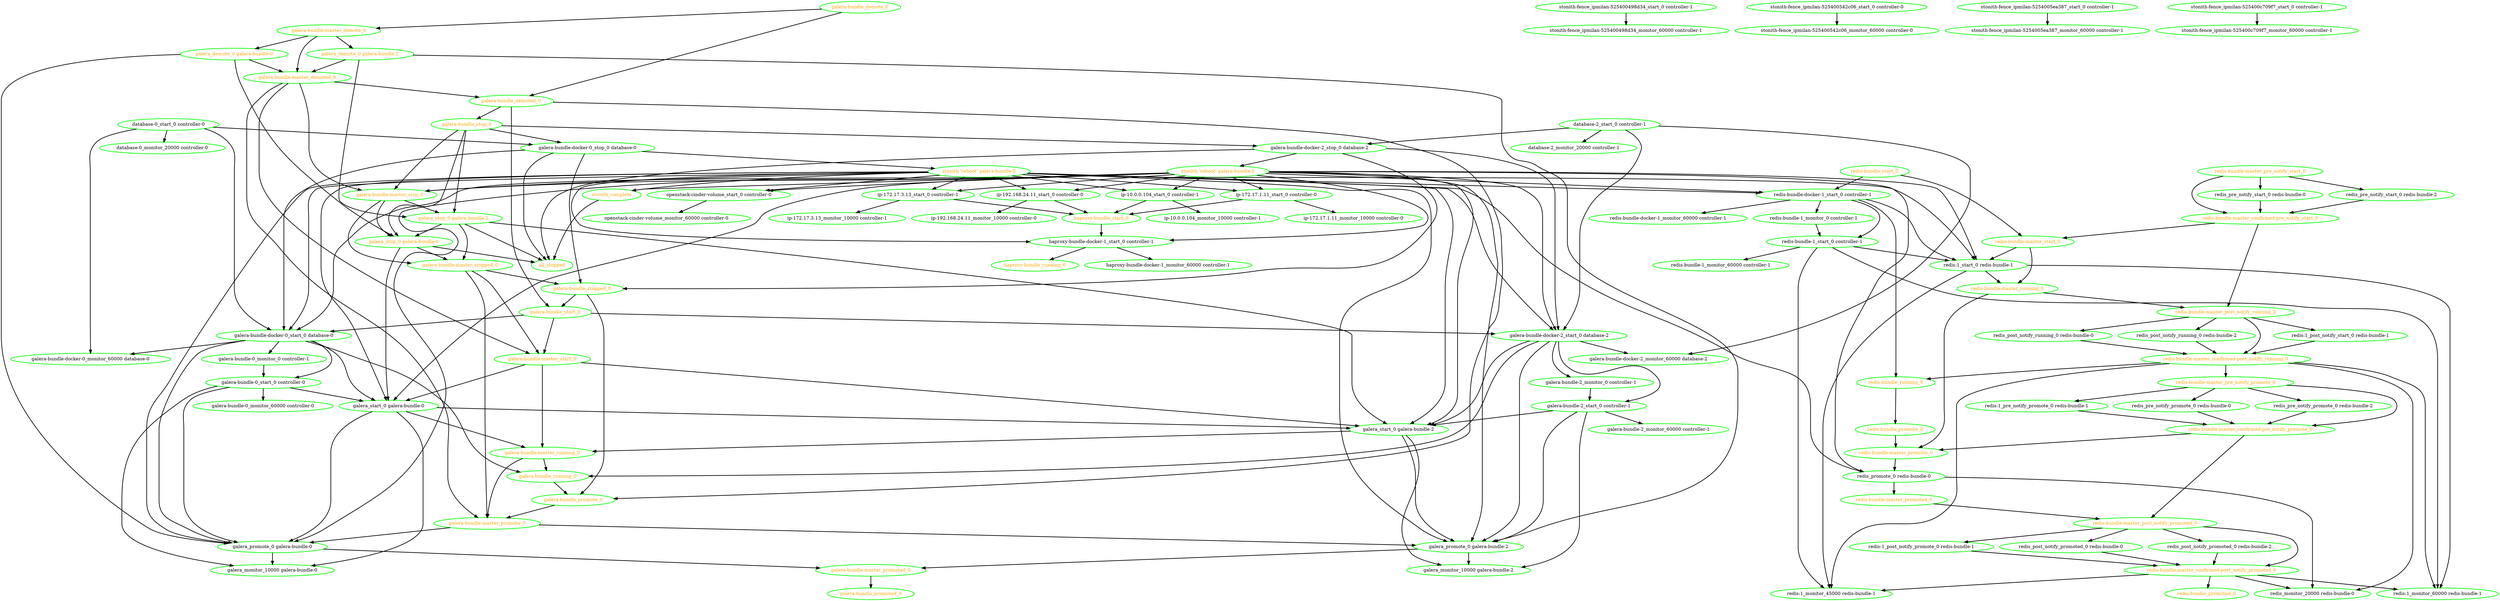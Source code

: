 digraph "g" {
"all_stopped" [ style=bold color="green" fontcolor="orange"]
"database-0_monitor_20000 controller-0" [ style=bold color="green" fontcolor="black"]
"database-0_start_0 controller-0" -> "database-0_monitor_20000 controller-0" [ style = bold]
"database-0_start_0 controller-0" -> "galera-bundle-docker-0_monitor_60000 database-0" [ style = bold]
"database-0_start_0 controller-0" -> "galera-bundle-docker-0_start_0 database-0" [ style = bold]
"database-0_start_0 controller-0" -> "galera-bundle-docker-0_stop_0 database-0" [ style = bold]
"database-0_start_0 controller-0" [ style=bold color="green" fontcolor="black"]
"database-2_monitor_20000 controller-1" [ style=bold color="green" fontcolor="black"]
"database-2_start_0 controller-1" -> "database-2_monitor_20000 controller-1" [ style = bold]
"database-2_start_0 controller-1" -> "galera-bundle-docker-2_monitor_60000 database-2" [ style = bold]
"database-2_start_0 controller-1" -> "galera-bundle-docker-2_start_0 database-2" [ style = bold]
"database-2_start_0 controller-1" -> "galera-bundle-docker-2_stop_0 database-2" [ style = bold]
"database-2_start_0 controller-1" [ style=bold color="green" fontcolor="black"]
"galera-bundle-0_monitor_0 controller-1" -> "galera-bundle-0_start_0 controller-0" [ style = bold]
"galera-bundle-0_monitor_0 controller-1" [ style=bold color="green" fontcolor="black"]
"galera-bundle-0_monitor_60000 controller-0" [ style=bold color="green" fontcolor="black"]
"galera-bundle-0_start_0 controller-0" -> "galera-bundle-0_monitor_60000 controller-0" [ style = bold]
"galera-bundle-0_start_0 controller-0" -> "galera_monitor_10000 galera-bundle-0" [ style = bold]
"galera-bundle-0_start_0 controller-0" -> "galera_promote_0 galera-bundle-0" [ style = bold]
"galera-bundle-0_start_0 controller-0" -> "galera_start_0 galera-bundle-0" [ style = bold]
"galera-bundle-0_start_0 controller-0" [ style=bold color="green" fontcolor="black"]
"galera-bundle-2_monitor_0 controller-1" -> "galera-bundle-2_start_0 controller-1" [ style = bold]
"galera-bundle-2_monitor_0 controller-1" [ style=bold color="green" fontcolor="black"]
"galera-bundle-2_monitor_60000 controller-1" [ style=bold color="green" fontcolor="black"]
"galera-bundle-2_start_0 controller-1" -> "galera-bundle-2_monitor_60000 controller-1" [ style = bold]
"galera-bundle-2_start_0 controller-1" -> "galera_monitor_10000 galera-bundle-2" [ style = bold]
"galera-bundle-2_start_0 controller-1" -> "galera_promote_0 galera-bundle-2" [ style = bold]
"galera-bundle-2_start_0 controller-1" -> "galera_start_0 galera-bundle-2" [ style = bold]
"galera-bundle-2_start_0 controller-1" [ style=bold color="green" fontcolor="black"]
"galera-bundle-docker-0_monitor_60000 database-0" [ style=bold color="green" fontcolor="black"]
"galera-bundle-docker-0_start_0 database-0" -> "galera-bundle-0_monitor_0 controller-1" [ style = bold]
"galera-bundle-docker-0_start_0 database-0" -> "galera-bundle-0_start_0 controller-0" [ style = bold]
"galera-bundle-docker-0_start_0 database-0" -> "galera-bundle-docker-0_monitor_60000 database-0" [ style = bold]
"galera-bundle-docker-0_start_0 database-0" -> "galera-bundle_running_0" [ style = bold]
"galera-bundle-docker-0_start_0 database-0" -> "galera_promote_0 galera-bundle-0" [ style = bold]
"galera-bundle-docker-0_start_0 database-0" -> "galera_start_0 galera-bundle-0" [ style = bold]
"galera-bundle-docker-0_start_0 database-0" [ style=bold color="green" fontcolor="black"]
"galera-bundle-docker-0_stop_0 database-0" -> "all_stopped" [ style = bold]
"galera-bundle-docker-0_stop_0 database-0" -> "galera-bundle-docker-0_start_0 database-0" [ style = bold]
"galera-bundle-docker-0_stop_0 database-0" -> "galera-bundle_stopped_0" [ style = bold]
"galera-bundle-docker-0_stop_0 database-0" -> "stonith 'reboot' galera-bundle-0" [ style = bold]
"galera-bundle-docker-0_stop_0 database-0" [ style=bold color="green" fontcolor="black"]
"galera-bundle-docker-2_monitor_60000 database-2" [ style=bold color="green" fontcolor="black"]
"galera-bundle-docker-2_start_0 database-2" -> "galera-bundle-2_monitor_0 controller-1" [ style = bold]
"galera-bundle-docker-2_start_0 database-2" -> "galera-bundle-2_start_0 controller-1" [ style = bold]
"galera-bundle-docker-2_start_0 database-2" -> "galera-bundle-docker-2_monitor_60000 database-2" [ style = bold]
"galera-bundle-docker-2_start_0 database-2" -> "galera-bundle_running_0" [ style = bold]
"galera-bundle-docker-2_start_0 database-2" -> "galera_promote_0 galera-bundle-2" [ style = bold]
"galera-bundle-docker-2_start_0 database-2" -> "galera_start_0 galera-bundle-2" [ style = bold]
"galera-bundle-docker-2_start_0 database-2" [ style=bold color="green" fontcolor="black"]
"galera-bundle-docker-2_stop_0 database-2" -> "all_stopped" [ style = bold]
"galera-bundle-docker-2_stop_0 database-2" -> "galera-bundle-docker-2_start_0 database-2" [ style = bold]
"galera-bundle-docker-2_stop_0 database-2" -> "galera-bundle_stopped_0" [ style = bold]
"galera-bundle-docker-2_stop_0 database-2" -> "stonith 'reboot' galera-bundle-2" [ style = bold]
"galera-bundle-docker-2_stop_0 database-2" [ style=bold color="green" fontcolor="black"]
"galera-bundle-master_demote_0" -> "galera-bundle-master_demoted_0" [ style = bold]
"galera-bundle-master_demote_0" -> "galera_demote_0 galera-bundle-0" [ style = bold]
"galera-bundle-master_demote_0" -> "galera_demote_0 galera-bundle-2" [ style = bold]
"galera-bundle-master_demote_0" [ style=bold color="green" fontcolor="orange"]
"galera-bundle-master_demoted_0" -> "galera-bundle-master_promote_0" [ style = bold]
"galera-bundle-master_demoted_0" -> "galera-bundle-master_start_0" [ style = bold]
"galera-bundle-master_demoted_0" -> "galera-bundle-master_stop_0" [ style = bold]
"galera-bundle-master_demoted_0" -> "galera-bundle_demoted_0" [ style = bold]
"galera-bundle-master_demoted_0" [ style=bold color="green" fontcolor="orange"]
"galera-bundle-master_promote_0" -> "galera_promote_0 galera-bundle-0" [ style = bold]
"galera-bundle-master_promote_0" -> "galera_promote_0 galera-bundle-2" [ style = bold]
"galera-bundle-master_promote_0" [ style=bold color="green" fontcolor="orange"]
"galera-bundle-master_promoted_0" -> "galera-bundle_promoted_0" [ style = bold]
"galera-bundle-master_promoted_0" [ style=bold color="green" fontcolor="orange"]
"galera-bundle-master_running_0" -> "galera-bundle-master_promote_0" [ style = bold]
"galera-bundle-master_running_0" -> "galera-bundle_running_0" [ style = bold]
"galera-bundle-master_running_0" [ style=bold color="green" fontcolor="orange"]
"galera-bundle-master_start_0" -> "galera-bundle-master_running_0" [ style = bold]
"galera-bundle-master_start_0" -> "galera_start_0 galera-bundle-0" [ style = bold]
"galera-bundle-master_start_0" -> "galera_start_0 galera-bundle-2" [ style = bold]
"galera-bundle-master_start_0" [ style=bold color="green" fontcolor="orange"]
"galera-bundle-master_stop_0" -> "galera-bundle-master_stopped_0" [ style = bold]
"galera-bundle-master_stop_0" -> "galera_stop_0 galera-bundle-0" [ style = bold]
"galera-bundle-master_stop_0" -> "galera_stop_0 galera-bundle-2" [ style = bold]
"galera-bundle-master_stop_0" [ style=bold color="green" fontcolor="orange"]
"galera-bundle-master_stopped_0" -> "galera-bundle-master_promote_0" [ style = bold]
"galera-bundle-master_stopped_0" -> "galera-bundle-master_start_0" [ style = bold]
"galera-bundle-master_stopped_0" -> "galera-bundle_stopped_0" [ style = bold]
"galera-bundle-master_stopped_0" [ style=bold color="green" fontcolor="orange"]
"galera-bundle_demote_0" -> "galera-bundle-master_demote_0" [ style = bold]
"galera-bundle_demote_0" -> "galera-bundle_demoted_0" [ style = bold]
"galera-bundle_demote_0" [ style=bold color="green" fontcolor="orange"]
"galera-bundle_demoted_0" -> "galera-bundle_promote_0" [ style = bold]
"galera-bundle_demoted_0" -> "galera-bundle_start_0" [ style = bold]
"galera-bundle_demoted_0" -> "galera-bundle_stop_0" [ style = bold]
"galera-bundle_demoted_0" [ style=bold color="green" fontcolor="orange"]
"galera-bundle_promote_0" -> "galera-bundle-master_promote_0" [ style = bold]
"galera-bundle_promote_0" [ style=bold color="green" fontcolor="orange"]
"galera-bundle_promoted_0" [ style=bold color="green" fontcolor="orange"]
"galera-bundle_running_0" -> "galera-bundle_promote_0" [ style = bold]
"galera-bundle_running_0" [ style=bold color="green" fontcolor="orange"]
"galera-bundle_start_0" -> "galera-bundle-docker-0_start_0 database-0" [ style = bold]
"galera-bundle_start_0" -> "galera-bundle-docker-2_start_0 database-2" [ style = bold]
"galera-bundle_start_0" -> "galera-bundle-master_start_0" [ style = bold]
"galera-bundle_start_0" [ style=bold color="green" fontcolor="orange"]
"galera-bundle_stop_0" -> "galera-bundle-docker-0_stop_0 database-0" [ style = bold]
"galera-bundle_stop_0" -> "galera-bundle-docker-2_stop_0 database-2" [ style = bold]
"galera-bundle_stop_0" -> "galera-bundle-master_stop_0" [ style = bold]
"galera-bundle_stop_0" -> "galera_stop_0 galera-bundle-0" [ style = bold]
"galera-bundle_stop_0" -> "galera_stop_0 galera-bundle-2" [ style = bold]
"galera-bundle_stop_0" [ style=bold color="green" fontcolor="orange"]
"galera-bundle_stopped_0" -> "galera-bundle_promote_0" [ style = bold]
"galera-bundle_stopped_0" -> "galera-bundle_start_0" [ style = bold]
"galera-bundle_stopped_0" [ style=bold color="green" fontcolor="orange"]
"galera_demote_0 galera-bundle-0" -> "galera-bundle-master_demoted_0" [ style = bold]
"galera_demote_0 galera-bundle-0" -> "galera_promote_0 galera-bundle-0" [ style = bold]
"galera_demote_0 galera-bundle-0" -> "galera_stop_0 galera-bundle-0" [ style = bold]
"galera_demote_0 galera-bundle-0" [ style=bold color="green" fontcolor="orange"]
"galera_demote_0 galera-bundle-2" -> "galera-bundle-master_demoted_0" [ style = bold]
"galera_demote_0 galera-bundle-2" -> "galera_promote_0 galera-bundle-2" [ style = bold]
"galera_demote_0 galera-bundle-2" -> "galera_stop_0 galera-bundle-2" [ style = bold]
"galera_demote_0 galera-bundle-2" [ style=bold color="green" fontcolor="orange"]
"galera_monitor_10000 galera-bundle-0" [ style=bold color="green" fontcolor="black"]
"galera_monitor_10000 galera-bundle-2" [ style=bold color="green" fontcolor="black"]
"galera_promote_0 galera-bundle-0" -> "galera-bundle-master_promoted_0" [ style = bold]
"galera_promote_0 galera-bundle-0" -> "galera_monitor_10000 galera-bundle-0" [ style = bold]
"galera_promote_0 galera-bundle-0" [ style=bold color="green" fontcolor="black"]
"galera_promote_0 galera-bundle-2" -> "galera-bundle-master_promoted_0" [ style = bold]
"galera_promote_0 galera-bundle-2" -> "galera_monitor_10000 galera-bundle-2" [ style = bold]
"galera_promote_0 galera-bundle-2" [ style=bold color="green" fontcolor="black"]
"galera_start_0 galera-bundle-0" -> "galera-bundle-master_running_0" [ style = bold]
"galera_start_0 galera-bundle-0" -> "galera_monitor_10000 galera-bundle-0" [ style = bold]
"galera_start_0 galera-bundle-0" -> "galera_promote_0 galera-bundle-0" [ style = bold]
"galera_start_0 galera-bundle-0" -> "galera_start_0 galera-bundle-2" [ style = bold]
"galera_start_0 galera-bundle-0" [ style=bold color="green" fontcolor="black"]
"galera_start_0 galera-bundle-2" -> "galera-bundle-master_running_0" [ style = bold]
"galera_start_0 galera-bundle-2" -> "galera_monitor_10000 galera-bundle-2" [ style = bold]
"galera_start_0 galera-bundle-2" -> "galera_promote_0 galera-bundle-2" [ style = bold]
"galera_start_0 galera-bundle-2" [ style=bold color="green" fontcolor="black"]
"galera_stop_0 galera-bundle-0" -> "all_stopped" [ style = bold]
"galera_stop_0 galera-bundle-0" -> "galera-bundle-master_stopped_0" [ style = bold]
"galera_stop_0 galera-bundle-0" -> "galera_start_0 galera-bundle-0" [ style = bold]
"galera_stop_0 galera-bundle-0" [ style=bold color="green" fontcolor="orange"]
"galera_stop_0 galera-bundle-2" -> "all_stopped" [ style = bold]
"galera_stop_0 galera-bundle-2" -> "galera-bundle-master_stopped_0" [ style = bold]
"galera_stop_0 galera-bundle-2" -> "galera_start_0 galera-bundle-2" [ style = bold]
"galera_stop_0 galera-bundle-2" -> "galera_stop_0 galera-bundle-0" [ style = bold]
"galera_stop_0 galera-bundle-2" [ style=bold color="green" fontcolor="orange"]
"haproxy-bundle-docker-1_monitor_60000 controller-1" [ style=bold color="green" fontcolor="black"]
"haproxy-bundle-docker-1_start_0 controller-1" -> "haproxy-bundle-docker-1_monitor_60000 controller-1" [ style = bold]
"haproxy-bundle-docker-1_start_0 controller-1" -> "haproxy-bundle_running_0" [ style = bold]
"haproxy-bundle-docker-1_start_0 controller-1" [ style=bold color="green" fontcolor="black"]
"haproxy-bundle_running_0" [ style=bold color="green" fontcolor="orange"]
"haproxy-bundle_start_0" -> "haproxy-bundle-docker-1_start_0 controller-1" [ style = bold]
"haproxy-bundle_start_0" [ style=bold color="green" fontcolor="orange"]
"ip-10.0.0.104_monitor_10000 controller-1" [ style=bold color="green" fontcolor="black"]
"ip-10.0.0.104_start_0 controller-1" -> "haproxy-bundle_start_0" [ style = bold]
"ip-10.0.0.104_start_0 controller-1" -> "ip-10.0.0.104_monitor_10000 controller-1" [ style = bold]
"ip-10.0.0.104_start_0 controller-1" [ style=bold color="green" fontcolor="black"]
"ip-172.17.1.11_monitor_10000 controller-0" [ style=bold color="green" fontcolor="black"]
"ip-172.17.1.11_start_0 controller-0" -> "haproxy-bundle_start_0" [ style = bold]
"ip-172.17.1.11_start_0 controller-0" -> "ip-172.17.1.11_monitor_10000 controller-0" [ style = bold]
"ip-172.17.1.11_start_0 controller-0" [ style=bold color="green" fontcolor="black"]
"ip-172.17.3.13_monitor_10000 controller-1" [ style=bold color="green" fontcolor="black"]
"ip-172.17.3.13_start_0 controller-1" -> "haproxy-bundle_start_0" [ style = bold]
"ip-172.17.3.13_start_0 controller-1" -> "ip-172.17.3.13_monitor_10000 controller-1" [ style = bold]
"ip-172.17.3.13_start_0 controller-1" [ style=bold color="green" fontcolor="black"]
"ip-192.168.24.11_monitor_10000 controller-0" [ style=bold color="green" fontcolor="black"]
"ip-192.168.24.11_start_0 controller-0" -> "haproxy-bundle_start_0" [ style = bold]
"ip-192.168.24.11_start_0 controller-0" -> "ip-192.168.24.11_monitor_10000 controller-0" [ style = bold]
"ip-192.168.24.11_start_0 controller-0" [ style=bold color="green" fontcolor="black"]
"openstack-cinder-volume_monitor_60000 controller-0" [ style=bold color="green" fontcolor="black"]
"openstack-cinder-volume_start_0 controller-0" -> "openstack-cinder-volume_monitor_60000 controller-0" [ style = bold]
"openstack-cinder-volume_start_0 controller-0" [ style=bold color="green" fontcolor="black"]
"redis-bundle-1_monitor_0 controller-1" -> "redis-bundle-1_start_0 controller-1" [ style = bold]
"redis-bundle-1_monitor_0 controller-1" [ style=bold color="green" fontcolor="black"]
"redis-bundle-1_monitor_60000 controller-1" [ style=bold color="green" fontcolor="black"]
"redis-bundle-1_start_0 controller-1" -> "redis-bundle-1_monitor_60000 controller-1" [ style = bold]
"redis-bundle-1_start_0 controller-1" -> "redis:1_monitor_45000 redis-bundle-1" [ style = bold]
"redis-bundle-1_start_0 controller-1" -> "redis:1_monitor_60000 redis-bundle-1" [ style = bold]
"redis-bundle-1_start_0 controller-1" -> "redis:1_start_0 redis-bundle-1" [ style = bold]
"redis-bundle-1_start_0 controller-1" [ style=bold color="green" fontcolor="black"]
"redis-bundle-docker-1_monitor_60000 controller-1" [ style=bold color="green" fontcolor="black"]
"redis-bundle-docker-1_start_0 controller-1" -> "redis-bundle-1_monitor_0 controller-1" [ style = bold]
"redis-bundle-docker-1_start_0 controller-1" -> "redis-bundle-1_start_0 controller-1" [ style = bold]
"redis-bundle-docker-1_start_0 controller-1" -> "redis-bundle-docker-1_monitor_60000 controller-1" [ style = bold]
"redis-bundle-docker-1_start_0 controller-1" -> "redis-bundle_running_0" [ style = bold]
"redis-bundle-docker-1_start_0 controller-1" -> "redis:1_start_0 redis-bundle-1" [ style = bold]
"redis-bundle-docker-1_start_0 controller-1" [ style=bold color="green" fontcolor="black"]
"redis-bundle-master_confirmed-post_notify_promoted_0" -> "redis-bundle_promoted_0" [ style = bold]
"redis-bundle-master_confirmed-post_notify_promoted_0" -> "redis:1_monitor_45000 redis-bundle-1" [ style = bold]
"redis-bundle-master_confirmed-post_notify_promoted_0" -> "redis:1_monitor_60000 redis-bundle-1" [ style = bold]
"redis-bundle-master_confirmed-post_notify_promoted_0" -> "redis_monitor_20000 redis-bundle-0" [ style = bold]
"redis-bundle-master_confirmed-post_notify_promoted_0" [ style=bold color="green" fontcolor="orange"]
"redis-bundle-master_confirmed-post_notify_running_0" -> "redis-bundle-master_pre_notify_promote_0" [ style = bold]
"redis-bundle-master_confirmed-post_notify_running_0" -> "redis-bundle_running_0" [ style = bold]
"redis-bundle-master_confirmed-post_notify_running_0" -> "redis:1_monitor_45000 redis-bundle-1" [ style = bold]
"redis-bundle-master_confirmed-post_notify_running_0" -> "redis:1_monitor_60000 redis-bundle-1" [ style = bold]
"redis-bundle-master_confirmed-post_notify_running_0" -> "redis_monitor_20000 redis-bundle-0" [ style = bold]
"redis-bundle-master_confirmed-post_notify_running_0" [ style=bold color="green" fontcolor="orange"]
"redis-bundle-master_confirmed-pre_notify_promote_0" -> "redis-bundle-master_post_notify_promoted_0" [ style = bold]
"redis-bundle-master_confirmed-pre_notify_promote_0" -> "redis-bundle-master_promote_0" [ style = bold]
"redis-bundle-master_confirmed-pre_notify_promote_0" [ style=bold color="green" fontcolor="orange"]
"redis-bundle-master_confirmed-pre_notify_start_0" -> "redis-bundle-master_post_notify_running_0" [ style = bold]
"redis-bundle-master_confirmed-pre_notify_start_0" -> "redis-bundle-master_start_0" [ style = bold]
"redis-bundle-master_confirmed-pre_notify_start_0" [ style=bold color="green" fontcolor="orange"]
"redis-bundle-master_post_notify_promoted_0" -> "redis-bundle-master_confirmed-post_notify_promoted_0" [ style = bold]
"redis-bundle-master_post_notify_promoted_0" -> "redis:1_post_notify_promote_0 redis-bundle-1" [ style = bold]
"redis-bundle-master_post_notify_promoted_0" -> "redis_post_notify_promoted_0 redis-bundle-0" [ style = bold]
"redis-bundle-master_post_notify_promoted_0" -> "redis_post_notify_promoted_0 redis-bundle-2" [ style = bold]
"redis-bundle-master_post_notify_promoted_0" [ style=bold color="green" fontcolor="orange"]
"redis-bundle-master_post_notify_running_0" -> "redis-bundle-master_confirmed-post_notify_running_0" [ style = bold]
"redis-bundle-master_post_notify_running_0" -> "redis:1_post_notify_start_0 redis-bundle-1" [ style = bold]
"redis-bundle-master_post_notify_running_0" -> "redis_post_notify_running_0 redis-bundle-0" [ style = bold]
"redis-bundle-master_post_notify_running_0" -> "redis_post_notify_running_0 redis-bundle-2" [ style = bold]
"redis-bundle-master_post_notify_running_0" [ style=bold color="green" fontcolor="orange"]
"redis-bundle-master_pre_notify_promote_0" -> "redis-bundle-master_confirmed-pre_notify_promote_0" [ style = bold]
"redis-bundle-master_pre_notify_promote_0" -> "redis:1_pre_notify_promote_0 redis-bundle-1" [ style = bold]
"redis-bundle-master_pre_notify_promote_0" -> "redis_pre_notify_promote_0 redis-bundle-0" [ style = bold]
"redis-bundle-master_pre_notify_promote_0" -> "redis_pre_notify_promote_0 redis-bundle-2" [ style = bold]
"redis-bundle-master_pre_notify_promote_0" [ style=bold color="green" fontcolor="orange"]
"redis-bundle-master_pre_notify_start_0" -> "redis-bundle-master_confirmed-pre_notify_start_0" [ style = bold]
"redis-bundle-master_pre_notify_start_0" -> "redis_pre_notify_start_0 redis-bundle-0" [ style = bold]
"redis-bundle-master_pre_notify_start_0" -> "redis_pre_notify_start_0 redis-bundle-2" [ style = bold]
"redis-bundle-master_pre_notify_start_0" [ style=bold color="green" fontcolor="orange"]
"redis-bundle-master_promote_0" -> "redis_promote_0 redis-bundle-0" [ style = bold]
"redis-bundle-master_promote_0" [ style=bold color="green" fontcolor="orange"]
"redis-bundle-master_promoted_0" -> "redis-bundle-master_post_notify_promoted_0" [ style = bold]
"redis-bundle-master_promoted_0" [ style=bold color="green" fontcolor="orange"]
"redis-bundle-master_running_0" -> "redis-bundle-master_post_notify_running_0" [ style = bold]
"redis-bundle-master_running_0" -> "redis-bundle-master_promote_0" [ style = bold]
"redis-bundle-master_running_0" [ style=bold color="green" fontcolor="orange"]
"redis-bundle-master_start_0" -> "redis-bundle-master_running_0" [ style = bold]
"redis-bundle-master_start_0" -> "redis:1_start_0 redis-bundle-1" [ style = bold]
"redis-bundle-master_start_0" [ style=bold color="green" fontcolor="orange"]
"redis-bundle_promote_0" -> "redis-bundle-master_promote_0" [ style = bold]
"redis-bundle_promote_0" [ style=bold color="green" fontcolor="orange"]
"redis-bundle_promoted_0" [ style=bold color="green" fontcolor="orange"]
"redis-bundle_running_0" -> "redis-bundle_promote_0" [ style = bold]
"redis-bundle_running_0" [ style=bold color="green" fontcolor="orange"]
"redis-bundle_start_0" -> "redis-bundle-docker-1_start_0 controller-1" [ style = bold]
"redis-bundle_start_0" -> "redis-bundle-master_start_0" [ style = bold]
"redis-bundle_start_0" [ style=bold color="green" fontcolor="orange"]
"redis:1_monitor_45000 redis-bundle-1" [ style=bold color="green" fontcolor="black"]
"redis:1_monitor_60000 redis-bundle-1" [ style=bold color="green" fontcolor="black"]
"redis:1_post_notify_promote_0 redis-bundle-1" -> "redis-bundle-master_confirmed-post_notify_promoted_0" [ style = bold]
"redis:1_post_notify_promote_0 redis-bundle-1" [ style=bold color="green" fontcolor="black"]
"redis:1_post_notify_start_0 redis-bundle-1" -> "redis-bundle-master_confirmed-post_notify_running_0" [ style = bold]
"redis:1_post_notify_start_0 redis-bundle-1" [ style=bold color="green" fontcolor="black"]
"redis:1_pre_notify_promote_0 redis-bundle-1" -> "redis-bundle-master_confirmed-pre_notify_promote_0" [ style = bold]
"redis:1_pre_notify_promote_0 redis-bundle-1" [ style=bold color="green" fontcolor="black"]
"redis:1_start_0 redis-bundle-1" -> "redis-bundle-master_running_0" [ style = bold]
"redis:1_start_0 redis-bundle-1" -> "redis:1_monitor_45000 redis-bundle-1" [ style = bold]
"redis:1_start_0 redis-bundle-1" -> "redis:1_monitor_60000 redis-bundle-1" [ style = bold]
"redis:1_start_0 redis-bundle-1" [ style=bold color="green" fontcolor="black"]
"redis_monitor_20000 redis-bundle-0" [ style=bold color="green" fontcolor="black"]
"redis_post_notify_promoted_0 redis-bundle-0" -> "redis-bundle-master_confirmed-post_notify_promoted_0" [ style = bold]
"redis_post_notify_promoted_0 redis-bundle-0" [ style=bold color="green" fontcolor="black"]
"redis_post_notify_promoted_0 redis-bundle-2" -> "redis-bundle-master_confirmed-post_notify_promoted_0" [ style = bold]
"redis_post_notify_promoted_0 redis-bundle-2" [ style=bold color="green" fontcolor="black"]
"redis_post_notify_running_0 redis-bundle-0" -> "redis-bundle-master_confirmed-post_notify_running_0" [ style = bold]
"redis_post_notify_running_0 redis-bundle-0" [ style=bold color="green" fontcolor="black"]
"redis_post_notify_running_0 redis-bundle-2" -> "redis-bundle-master_confirmed-post_notify_running_0" [ style = bold]
"redis_post_notify_running_0 redis-bundle-2" [ style=bold color="green" fontcolor="black"]
"redis_pre_notify_promote_0 redis-bundle-0" -> "redis-bundle-master_confirmed-pre_notify_promote_0" [ style = bold]
"redis_pre_notify_promote_0 redis-bundle-0" [ style=bold color="green" fontcolor="black"]
"redis_pre_notify_promote_0 redis-bundle-2" -> "redis-bundle-master_confirmed-pre_notify_promote_0" [ style = bold]
"redis_pre_notify_promote_0 redis-bundle-2" [ style=bold color="green" fontcolor="black"]
"redis_pre_notify_start_0 redis-bundle-0" -> "redis-bundle-master_confirmed-pre_notify_start_0" [ style = bold]
"redis_pre_notify_start_0 redis-bundle-0" [ style=bold color="green" fontcolor="black"]
"redis_pre_notify_start_0 redis-bundle-2" -> "redis-bundle-master_confirmed-pre_notify_start_0" [ style = bold]
"redis_pre_notify_start_0 redis-bundle-2" [ style=bold color="green" fontcolor="black"]
"redis_promote_0 redis-bundle-0" -> "redis-bundle-master_promoted_0" [ style = bold]
"redis_promote_0 redis-bundle-0" -> "redis_monitor_20000 redis-bundle-0" [ style = bold]
"redis_promote_0 redis-bundle-0" [ style=bold color="green" fontcolor="black"]
"stonith 'reboot' galera-bundle-0" -> "galera-bundle-docker-0_start_0 database-0" [ style = bold]
"stonith 'reboot' galera-bundle-0" -> "galera-bundle-docker-2_start_0 database-2" [ style = bold]
"stonith 'reboot' galera-bundle-0" -> "galera-bundle-master_stop_0" [ style = bold]
"stonith 'reboot' galera-bundle-0" -> "galera_promote_0 galera-bundle-0" [ style = bold]
"stonith 'reboot' galera-bundle-0" -> "galera_promote_0 galera-bundle-2" [ style = bold]
"stonith 'reboot' galera-bundle-0" -> "galera_start_0 galera-bundle-0" [ style = bold]
"stonith 'reboot' galera-bundle-0" -> "galera_start_0 galera-bundle-2" [ style = bold]
"stonith 'reboot' galera-bundle-0" -> "haproxy-bundle-docker-1_start_0 controller-1" [ style = bold]
"stonith 'reboot' galera-bundle-0" -> "ip-10.0.0.104_start_0 controller-1" [ style = bold]
"stonith 'reboot' galera-bundle-0" -> "ip-172.17.1.11_start_0 controller-0" [ style = bold]
"stonith 'reboot' galera-bundle-0" -> "ip-172.17.3.13_start_0 controller-1" [ style = bold]
"stonith 'reboot' galera-bundle-0" -> "ip-192.168.24.11_start_0 controller-0" [ style = bold]
"stonith 'reboot' galera-bundle-0" -> "openstack-cinder-volume_start_0 controller-0" [ style = bold]
"stonith 'reboot' galera-bundle-0" -> "redis-bundle-docker-1_start_0 controller-1" [ style = bold]
"stonith 'reboot' galera-bundle-0" -> "redis:1_start_0 redis-bundle-1" [ style = bold]
"stonith 'reboot' galera-bundle-0" -> "redis_promote_0 redis-bundle-0" [ style = bold]
"stonith 'reboot' galera-bundle-0" -> "stonith_complete" [ style = bold]
"stonith 'reboot' galera-bundle-0" [ style=bold color="green" fontcolor="orange"]
"stonith 'reboot' galera-bundle-2" -> "galera-bundle-docker-0_start_0 database-0" [ style = bold]
"stonith 'reboot' galera-bundle-2" -> "galera-bundle-docker-2_start_0 database-2" [ style = bold]
"stonith 'reboot' galera-bundle-2" -> "galera-bundle-master_stop_0" [ style = bold]
"stonith 'reboot' galera-bundle-2" -> "galera_promote_0 galera-bundle-0" [ style = bold]
"stonith 'reboot' galera-bundle-2" -> "galera_promote_0 galera-bundle-2" [ style = bold]
"stonith 'reboot' galera-bundle-2" -> "galera_start_0 galera-bundle-0" [ style = bold]
"stonith 'reboot' galera-bundle-2" -> "galera_start_0 galera-bundle-2" [ style = bold]
"stonith 'reboot' galera-bundle-2" -> "haproxy-bundle-docker-1_start_0 controller-1" [ style = bold]
"stonith 'reboot' galera-bundle-2" -> "ip-10.0.0.104_start_0 controller-1" [ style = bold]
"stonith 'reboot' galera-bundle-2" -> "ip-172.17.1.11_start_0 controller-0" [ style = bold]
"stonith 'reboot' galera-bundle-2" -> "ip-172.17.3.13_start_0 controller-1" [ style = bold]
"stonith 'reboot' galera-bundle-2" -> "ip-192.168.24.11_start_0 controller-0" [ style = bold]
"stonith 'reboot' galera-bundle-2" -> "openstack-cinder-volume_start_0 controller-0" [ style = bold]
"stonith 'reboot' galera-bundle-2" -> "redis-bundle-docker-1_start_0 controller-1" [ style = bold]
"stonith 'reboot' galera-bundle-2" -> "redis:1_start_0 redis-bundle-1" [ style = bold]
"stonith 'reboot' galera-bundle-2" -> "redis_promote_0 redis-bundle-0" [ style = bold]
"stonith 'reboot' galera-bundle-2" -> "stonith_complete" [ style = bold]
"stonith 'reboot' galera-bundle-2" [ style=bold color="green" fontcolor="orange"]
"stonith-fence_ipmilan-525400498d34_monitor_60000 controller-1" [ style=bold color="green" fontcolor="black"]
"stonith-fence_ipmilan-525400498d34_start_0 controller-1" -> "stonith-fence_ipmilan-525400498d34_monitor_60000 controller-1" [ style = bold]
"stonith-fence_ipmilan-525400498d34_start_0 controller-1" [ style=bold color="green" fontcolor="black"]
"stonith-fence_ipmilan-525400542c06_monitor_60000 controller-0" [ style=bold color="green" fontcolor="black"]
"stonith-fence_ipmilan-525400542c06_start_0 controller-0" -> "stonith-fence_ipmilan-525400542c06_monitor_60000 controller-0" [ style = bold]
"stonith-fence_ipmilan-525400542c06_start_0 controller-0" [ style=bold color="green" fontcolor="black"]
"stonith-fence_ipmilan-5254005ea387_monitor_60000 controller-1" [ style=bold color="green" fontcolor="black"]
"stonith-fence_ipmilan-5254005ea387_start_0 controller-1" -> "stonith-fence_ipmilan-5254005ea387_monitor_60000 controller-1" [ style = bold]
"stonith-fence_ipmilan-5254005ea387_start_0 controller-1" [ style=bold color="green" fontcolor="black"]
"stonith-fence_ipmilan-525400c709f7_monitor_60000 controller-1" [ style=bold color="green" fontcolor="black"]
"stonith-fence_ipmilan-525400c709f7_start_0 controller-1" -> "stonith-fence_ipmilan-525400c709f7_monitor_60000 controller-1" [ style = bold]
"stonith-fence_ipmilan-525400c709f7_start_0 controller-1" [ style=bold color="green" fontcolor="black"]
"stonith_complete" -> "all_stopped" [ style = bold]
"stonith_complete" [ style=bold color="green" fontcolor="orange"]
}
